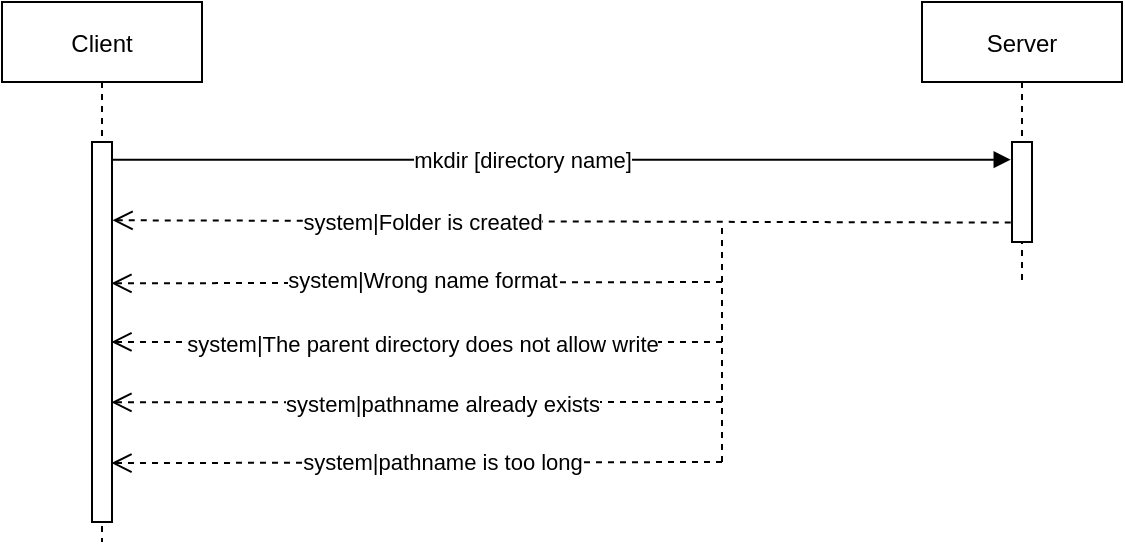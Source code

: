 <mxfile version="20.0.4" type="device"><diagram id="kgpKYQtTHZ0yAKxKKP6v" name="Page-1"><mxGraphModel dx="641" dy="359" grid="1" gridSize="10" guides="1" tooltips="1" connect="1" arrows="1" fold="1" page="1" pageScale="1" pageWidth="850" pageHeight="1100" math="0" shadow="0"><root><mxCell id="0"/><mxCell id="1" parent="0"/><mxCell id="wwbdrYEMjb1EKz0JknGy-1" value="" style="points=[];perimeter=orthogonalPerimeter;rounded=0;shadow=0;strokeWidth=1;" vertex="1" parent="1"><mxGeometry x="125" y="150" width="10" height="190" as="geometry"/></mxCell><mxCell id="wwbdrYEMjb1EKz0JknGy-2" value="Server" style="shape=umlLifeline;perimeter=lifelinePerimeter;container=1;collapsible=0;recursiveResize=0;rounded=0;shadow=0;strokeWidth=1;" vertex="1" parent="1"><mxGeometry x="540" y="80" width="100" height="140" as="geometry"/></mxCell><mxCell id="wwbdrYEMjb1EKz0JknGy-3" value="" style="points=[];perimeter=orthogonalPerimeter;rounded=0;shadow=0;strokeWidth=1;" vertex="1" parent="wwbdrYEMjb1EKz0JknGy-2"><mxGeometry x="45" y="70" width="10" height="50" as="geometry"/></mxCell><mxCell id="wwbdrYEMjb1EKz0JknGy-5" value="" style="verticalAlign=bottom;endArrow=block;entryX=-0.062;entryY=0.177;shadow=0;strokeWidth=1;entryDx=0;entryDy=0;entryPerimeter=0;" edge="1" parent="1" source="wwbdrYEMjb1EKz0JknGy-1" target="wwbdrYEMjb1EKz0JknGy-3"><mxGeometry y="20" relative="1" as="geometry"><mxPoint x="275" y="160" as="sourcePoint"/><mxPoint as="offset"/></mxGeometry></mxCell><mxCell id="wwbdrYEMjb1EKz0JknGy-6" value="mkdir [directory name]" style="edgeLabel;html=1;align=center;verticalAlign=middle;resizable=0;points=[];" vertex="1" connectable="0" parent="wwbdrYEMjb1EKz0JknGy-5"><mxGeometry x="-0.18" y="-1" relative="1" as="geometry"><mxPoint x="21" y="-1" as="offset"/></mxGeometry></mxCell><mxCell id="wwbdrYEMjb1EKz0JknGy-15" value="Client" style="shape=umlLifeline;perimeter=lifelinePerimeter;container=1;collapsible=0;recursiveResize=0;rounded=0;shadow=0;strokeWidth=1;" vertex="1" parent="1"><mxGeometry x="80" y="80" width="100" height="270" as="geometry"/></mxCell><mxCell id="wwbdrYEMjb1EKz0JknGy-16" value="" style="points=[];perimeter=orthogonalPerimeter;rounded=0;shadow=0;strokeWidth=1;" vertex="1" parent="wwbdrYEMjb1EKz0JknGy-15"><mxGeometry x="45" y="70" width="10" height="190" as="geometry"/></mxCell><mxCell id="wwbdrYEMjb1EKz0JknGy-17" value="" style="html=1;verticalAlign=bottom;endArrow=open;dashed=1;endSize=8;rounded=0;entryX=1.028;entryY=0.206;entryDx=0;entryDy=0;entryPerimeter=0;exitX=-0.062;exitY=0.806;exitDx=0;exitDy=0;exitPerimeter=0;" edge="1" parent="1" source="wwbdrYEMjb1EKz0JknGy-3" target="wwbdrYEMjb1EKz0JknGy-16"><mxGeometry relative="1" as="geometry"><mxPoint x="460" y="300" as="sourcePoint"/><mxPoint x="380" y="300" as="targetPoint"/></mxGeometry></mxCell><mxCell id="wwbdrYEMjb1EKz0JknGy-18" value="system|Folder is created" style="edgeLabel;html=1;align=center;verticalAlign=middle;resizable=0;points=[];" vertex="1" connectable="0" parent="wwbdrYEMjb1EKz0JknGy-17"><mxGeometry x="0.106" relative="1" as="geometry"><mxPoint x="-46" as="offset"/></mxGeometry></mxCell><mxCell id="wwbdrYEMjb1EKz0JknGy-19" value="" style="html=1;verticalAlign=bottom;endArrow=open;dashed=1;endSize=8;rounded=0;entryX=0.972;entryY=0.372;entryDx=0;entryDy=0;entryPerimeter=0;" edge="1" parent="1" target="wwbdrYEMjb1EKz0JknGy-16"><mxGeometry relative="1" as="geometry"><mxPoint x="440" y="220" as="sourcePoint"/><mxPoint x="310" y="300" as="targetPoint"/></mxGeometry></mxCell><mxCell id="wwbdrYEMjb1EKz0JknGy-21" value="system|Wrong name format" style="edgeLabel;html=1;align=center;verticalAlign=middle;resizable=0;points=[];" vertex="1" connectable="0" parent="wwbdrYEMjb1EKz0JknGy-19"><mxGeometry x="0.317" y="-2" relative="1" as="geometry"><mxPoint x="51" as="offset"/></mxGeometry></mxCell><mxCell id="wwbdrYEMjb1EKz0JknGy-20" value="" style="endArrow=none;dashed=1;html=1;rounded=0;" edge="1" parent="1"><mxGeometry width="50" height="50" relative="1" as="geometry"><mxPoint x="440" y="310" as="sourcePoint"/><mxPoint x="440" y="190" as="targetPoint"/></mxGeometry></mxCell><mxCell id="wwbdrYEMjb1EKz0JknGy-22" value="" style="html=1;verticalAlign=bottom;endArrow=open;dashed=1;endSize=8;rounded=0;entryX=0.972;entryY=0.526;entryDx=0;entryDy=0;entryPerimeter=0;" edge="1" parent="1" target="wwbdrYEMjb1EKz0JknGy-16"><mxGeometry relative="1" as="geometry"><mxPoint x="440" y="250" as="sourcePoint"/><mxPoint x="310" y="300" as="targetPoint"/></mxGeometry></mxCell><mxCell id="wwbdrYEMjb1EKz0JknGy-23" value="system|The parent directory does not allow write" style="edgeLabel;html=1;align=center;verticalAlign=middle;resizable=0;points=[];" vertex="1" connectable="0" parent="wwbdrYEMjb1EKz0JknGy-22"><mxGeometry x="0.366" y="1" relative="1" as="geometry"><mxPoint x="58" as="offset"/></mxGeometry></mxCell><mxCell id="wwbdrYEMjb1EKz0JknGy-24" value="" style="html=1;verticalAlign=bottom;endArrow=open;dashed=1;endSize=8;rounded=0;entryX=0.972;entryY=0.685;entryDx=0;entryDy=0;entryPerimeter=0;" edge="1" parent="1" target="wwbdrYEMjb1EKz0JknGy-16"><mxGeometry relative="1" as="geometry"><mxPoint x="440" y="280" as="sourcePoint"/><mxPoint x="130" y="280" as="targetPoint"/></mxGeometry></mxCell><mxCell id="wwbdrYEMjb1EKz0JknGy-25" value="system|pathname already exists" style="edgeLabel;html=1;align=center;verticalAlign=middle;resizable=0;points=[];" vertex="1" connectable="0" parent="wwbdrYEMjb1EKz0JknGy-24"><mxGeometry x="0.376" y="1" relative="1" as="geometry"><mxPoint x="70" as="offset"/></mxGeometry></mxCell><mxCell id="wwbdrYEMjb1EKz0JknGy-26" value="" style="html=1;verticalAlign=bottom;endArrow=open;dashed=1;endSize=8;rounded=0;entryX=0.972;entryY=0.845;entryDx=0;entryDy=0;entryPerimeter=0;" edge="1" parent="1" target="wwbdrYEMjb1EKz0JknGy-16"><mxGeometry relative="1" as="geometry"><mxPoint x="440" y="310" as="sourcePoint"/><mxPoint x="140" y="310" as="targetPoint"/></mxGeometry></mxCell><mxCell id="wwbdrYEMjb1EKz0JknGy-27" value="system|pathname is too long" style="edgeLabel;html=1;align=center;verticalAlign=middle;resizable=0;points=[];" vertex="1" connectable="0" parent="wwbdrYEMjb1EKz0JknGy-26"><mxGeometry x="0.19" y="-1" relative="1" as="geometry"><mxPoint x="41" as="offset"/></mxGeometry></mxCell></root></mxGraphModel></diagram></mxfile>